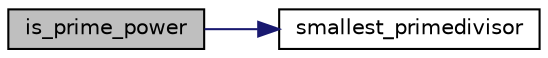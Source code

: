 digraph "is_prime_power"
{
  edge [fontname="Helvetica",fontsize="10",labelfontname="Helvetica",labelfontsize="10"];
  node [fontname="Helvetica",fontsize="10",shape=record];
  rankdir="LR";
  Node2406 [label="is_prime_power",height=0.2,width=0.4,color="black", fillcolor="grey75", style="filled", fontcolor="black"];
  Node2406 -> Node2407 [color="midnightblue",fontsize="10",style="solid",fontname="Helvetica"];
  Node2407 [label="smallest_primedivisor",height=0.2,width=0.4,color="black", fillcolor="white", style="filled",URL="$df/dda/number__theory_8_c.html#a89238384b70e5f0f19ac179ca88d468d"];
}
